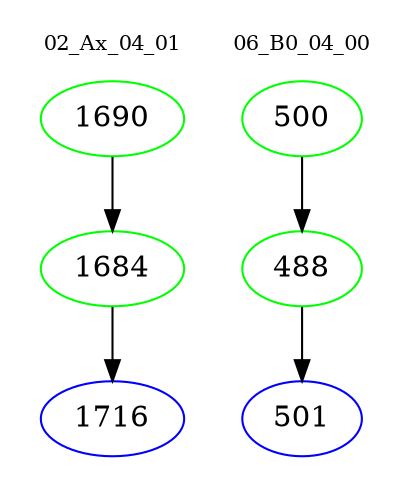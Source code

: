 digraph{
subgraph cluster_0 {
color = white
label = "02_Ax_04_01";
fontsize=10;
T0_1690 [label="1690", color="green"]
T0_1690 -> T0_1684 [color="black"]
T0_1684 [label="1684", color="green"]
T0_1684 -> T0_1716 [color="black"]
T0_1716 [label="1716", color="blue"]
}
subgraph cluster_1 {
color = white
label = "06_B0_04_00";
fontsize=10;
T1_500 [label="500", color="green"]
T1_500 -> T1_488 [color="black"]
T1_488 [label="488", color="green"]
T1_488 -> T1_501 [color="black"]
T1_501 [label="501", color="blue"]
}
}
